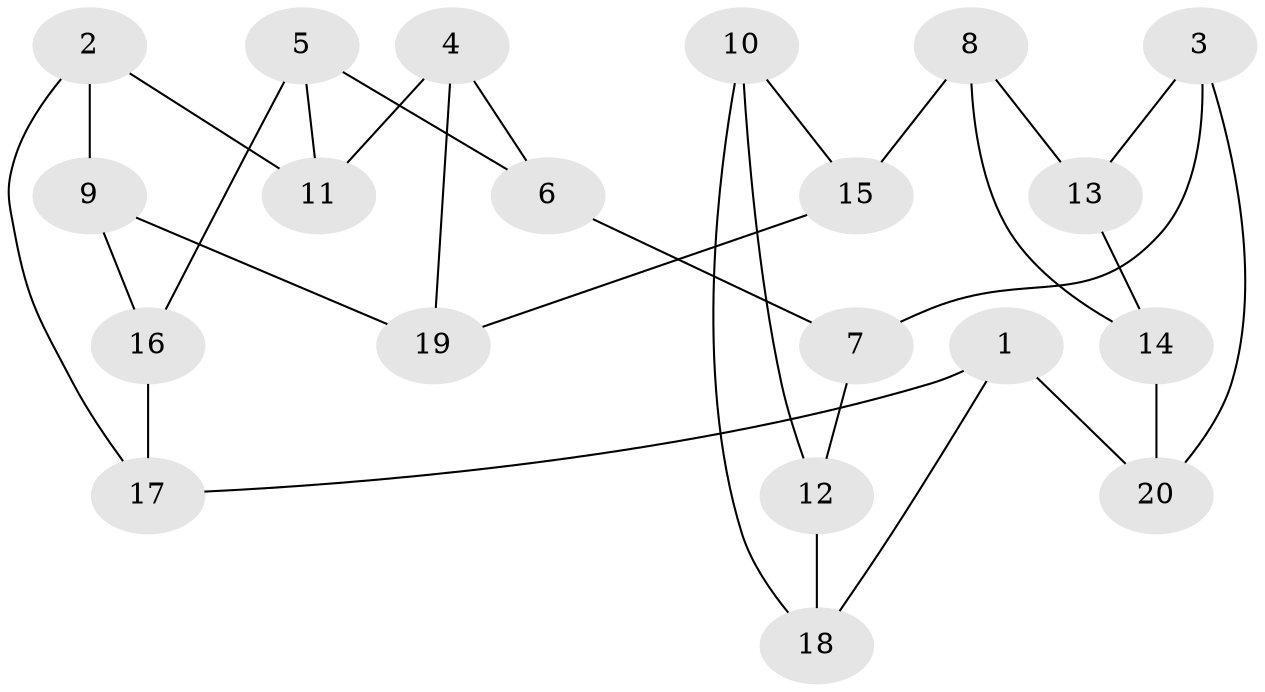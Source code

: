 // Generated by graph-tools (version 1.1) at 2025/46/02/15/25 05:46:28]
// undirected, 20 vertices, 30 edges
graph export_dot {
graph [start="1"]
  node [color=gray90,style=filled];
  1;
  2;
  3;
  4;
  5;
  6;
  7;
  8;
  9;
  10;
  11;
  12;
  13;
  14;
  15;
  16;
  17;
  18;
  19;
  20;
  1 -- 20;
  1 -- 17;
  1 -- 18;
  2 -- 9;
  2 -- 11;
  2 -- 17;
  3 -- 20;
  3 -- 13;
  3 -- 7;
  4 -- 6;
  4 -- 19;
  4 -- 11;
  5 -- 6;
  5 -- 11;
  5 -- 16;
  6 -- 7;
  7 -- 12;
  8 -- 14;
  8 -- 13;
  8 -- 15;
  9 -- 16;
  9 -- 19;
  10 -- 12;
  10 -- 15;
  10 -- 18;
  12 -- 18;
  13 -- 14;
  14 -- 20;
  15 -- 19;
  16 -- 17;
}
